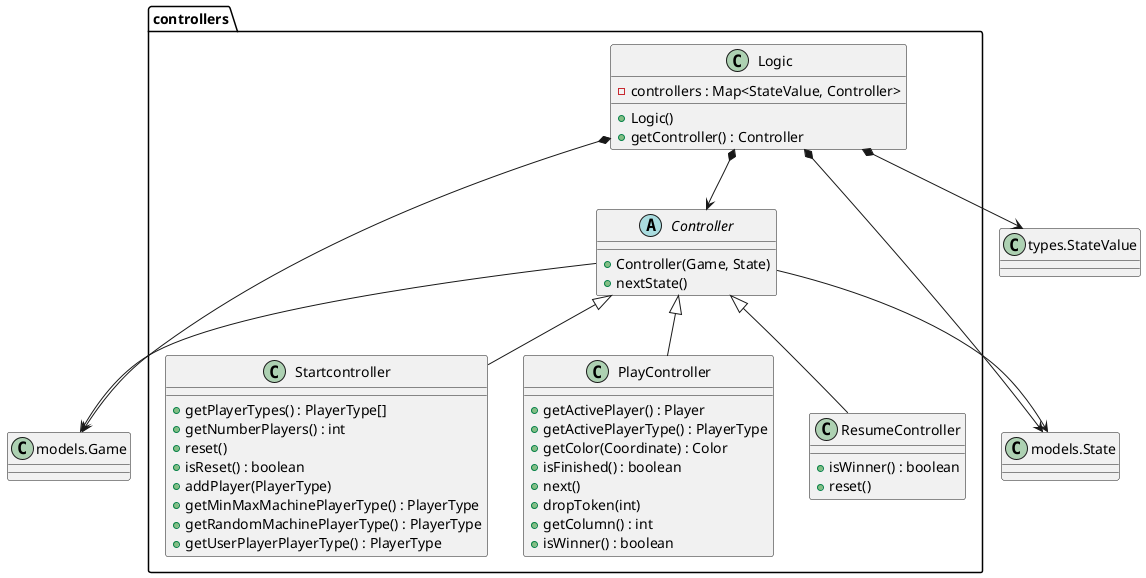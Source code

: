 @startuml connect4.connect4.controllers

class controllers.Logic {
    -controllers : Map<StateValue, Controller> 
    +Logic()
    +getController() : Controller
}

abstract class controllers.Controller {
    +Controller(Game, State)
    +nextState()
}

class controllers.Startcontroller {

    +getPlayerTypes() : PlayerType[]
    +getNumberPlayers() : int
    +reset()
    +isReset() : boolean
    +addPlayer(PlayerType)
    +getMinMaxMachinePlayerType() : PlayerType
    +getRandomMachinePlayerType() : PlayerType
    +getUserPlayerPlayerType() : PlayerType
}

class controllers.PlayController{
    +getActivePlayer() : Player
    +getActivePlayerType() : PlayerType
    +getColor(Coordinate) : Color
    +isFinished() : boolean
    +next()
    +dropToken(int)
    +getColumn() : int
    +isWinner() : boolean
}
class controllers.ResumeController{
    +isWinner() : boolean
    +reset()
}

class Game as "models.Game"
class State as "models.State"
class StateValue as "types.StateValue"




Controller <|-- Startcontroller
Controller <|-- PlayController
Controller <|-- ResumeController

Logic *--> Game
Logic *--> State
Logic *--> Controller
Logic *--> StateValue

Controller --> Game
Controller --> State


@enduml